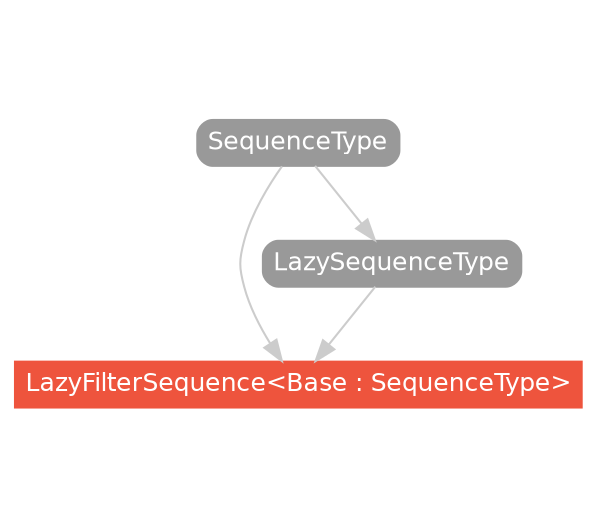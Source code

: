 strict digraph "LazyFilterSequence<Base : SequenceType> - Type Hierarchy - SwiftDoc.org" {
    pad="0.1,0.8"
    node [shape=box, style="filled,rounded", color="#999999", fillcolor="#999999", fontcolor=white, fontname=Helvetica, fontnames="Helvetica,sansserif", fontsize=12, margin="0.07,0.05", height="0.3"]
    edge [color="#cccccc"]
    "LazyFilterSequence<Base : SequenceType>" [URL="/type/LazyFilterSequence/", style="filled", fillcolor="#ee543d", color="#ee543d"]
    "LazySequenceType" [URL="/protocol/LazySequenceType/"]
    "SequenceType" [URL="/protocol/SequenceType/"]    "LazySequenceType" -> "LazyFilterSequence<Base : SequenceType>"
    "SequenceType" -> "LazyFilterSequence<Base : SequenceType>"
    "SequenceType" -> "LazySequenceType"
    subgraph Types {
        rank = max; "LazyFilterSequence<Base : SequenceType>";
    }
}